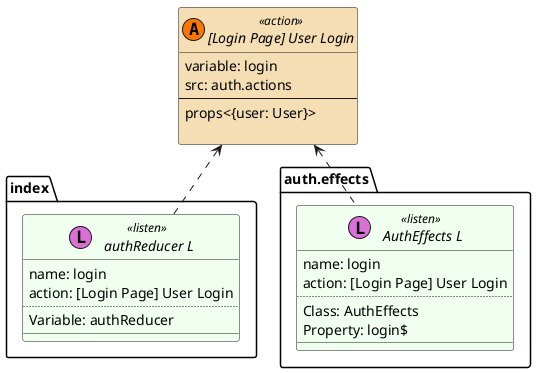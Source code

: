 @startuml [Login Page] User Login

set namespaceSeparator ::
skinparam class {
    BackgroundColor<<listen>> HoneyDew
    BackgroundColor<<action>> Wheat
    BackgroundColor<<dispatch>> Technology
}

interface "[Login Page] User Login" << (A,#FF7700) action >> {
            variable: login
            src: auth.actions
            --
            props<{user: User}>

        }

        
interface "index:: authReducer L" << (L,orchid) listen >> {
            name: login
            action: [Login Page] User Login
            ..
            Variable: authReducer
            __
        }
        "[Login Page] User Login" <.down. "index:: authReducer L"

interface "auth.effects:: AuthEffects L" << (L,orchid) listen >> {
            name: login
            action: [Login Page] User Login
            ..
            Class: AuthEffects
Property: login$
            __
        }
        "[Login Page] User Login" <.down. "auth.effects:: AuthEffects L"
 

@enduml